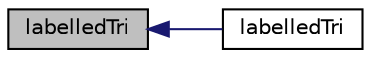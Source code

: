 digraph "labelledTri"
{
  bgcolor="transparent";
  edge [fontname="Helvetica",fontsize="10",labelfontname="Helvetica",labelfontsize="10"];
  node [fontname="Helvetica",fontsize="10",shape=record];
  rankdir="LR";
  Node1 [label="labelledTri",height=0.2,width=0.4,color="black", fillcolor="grey75", style="filled", fontcolor="black"];
  Node1 -> Node2 [dir="back",color="midnightblue",fontsize="10",style="solid",fontname="Helvetica"];
  Node2 [label="labelledTri",height=0.2,width=0.4,color="black",URL="$a01280.html#a532363c11fb81d742e3e1ad052d03d1a",tooltip="Construct from triFace and a region label. "];
}
